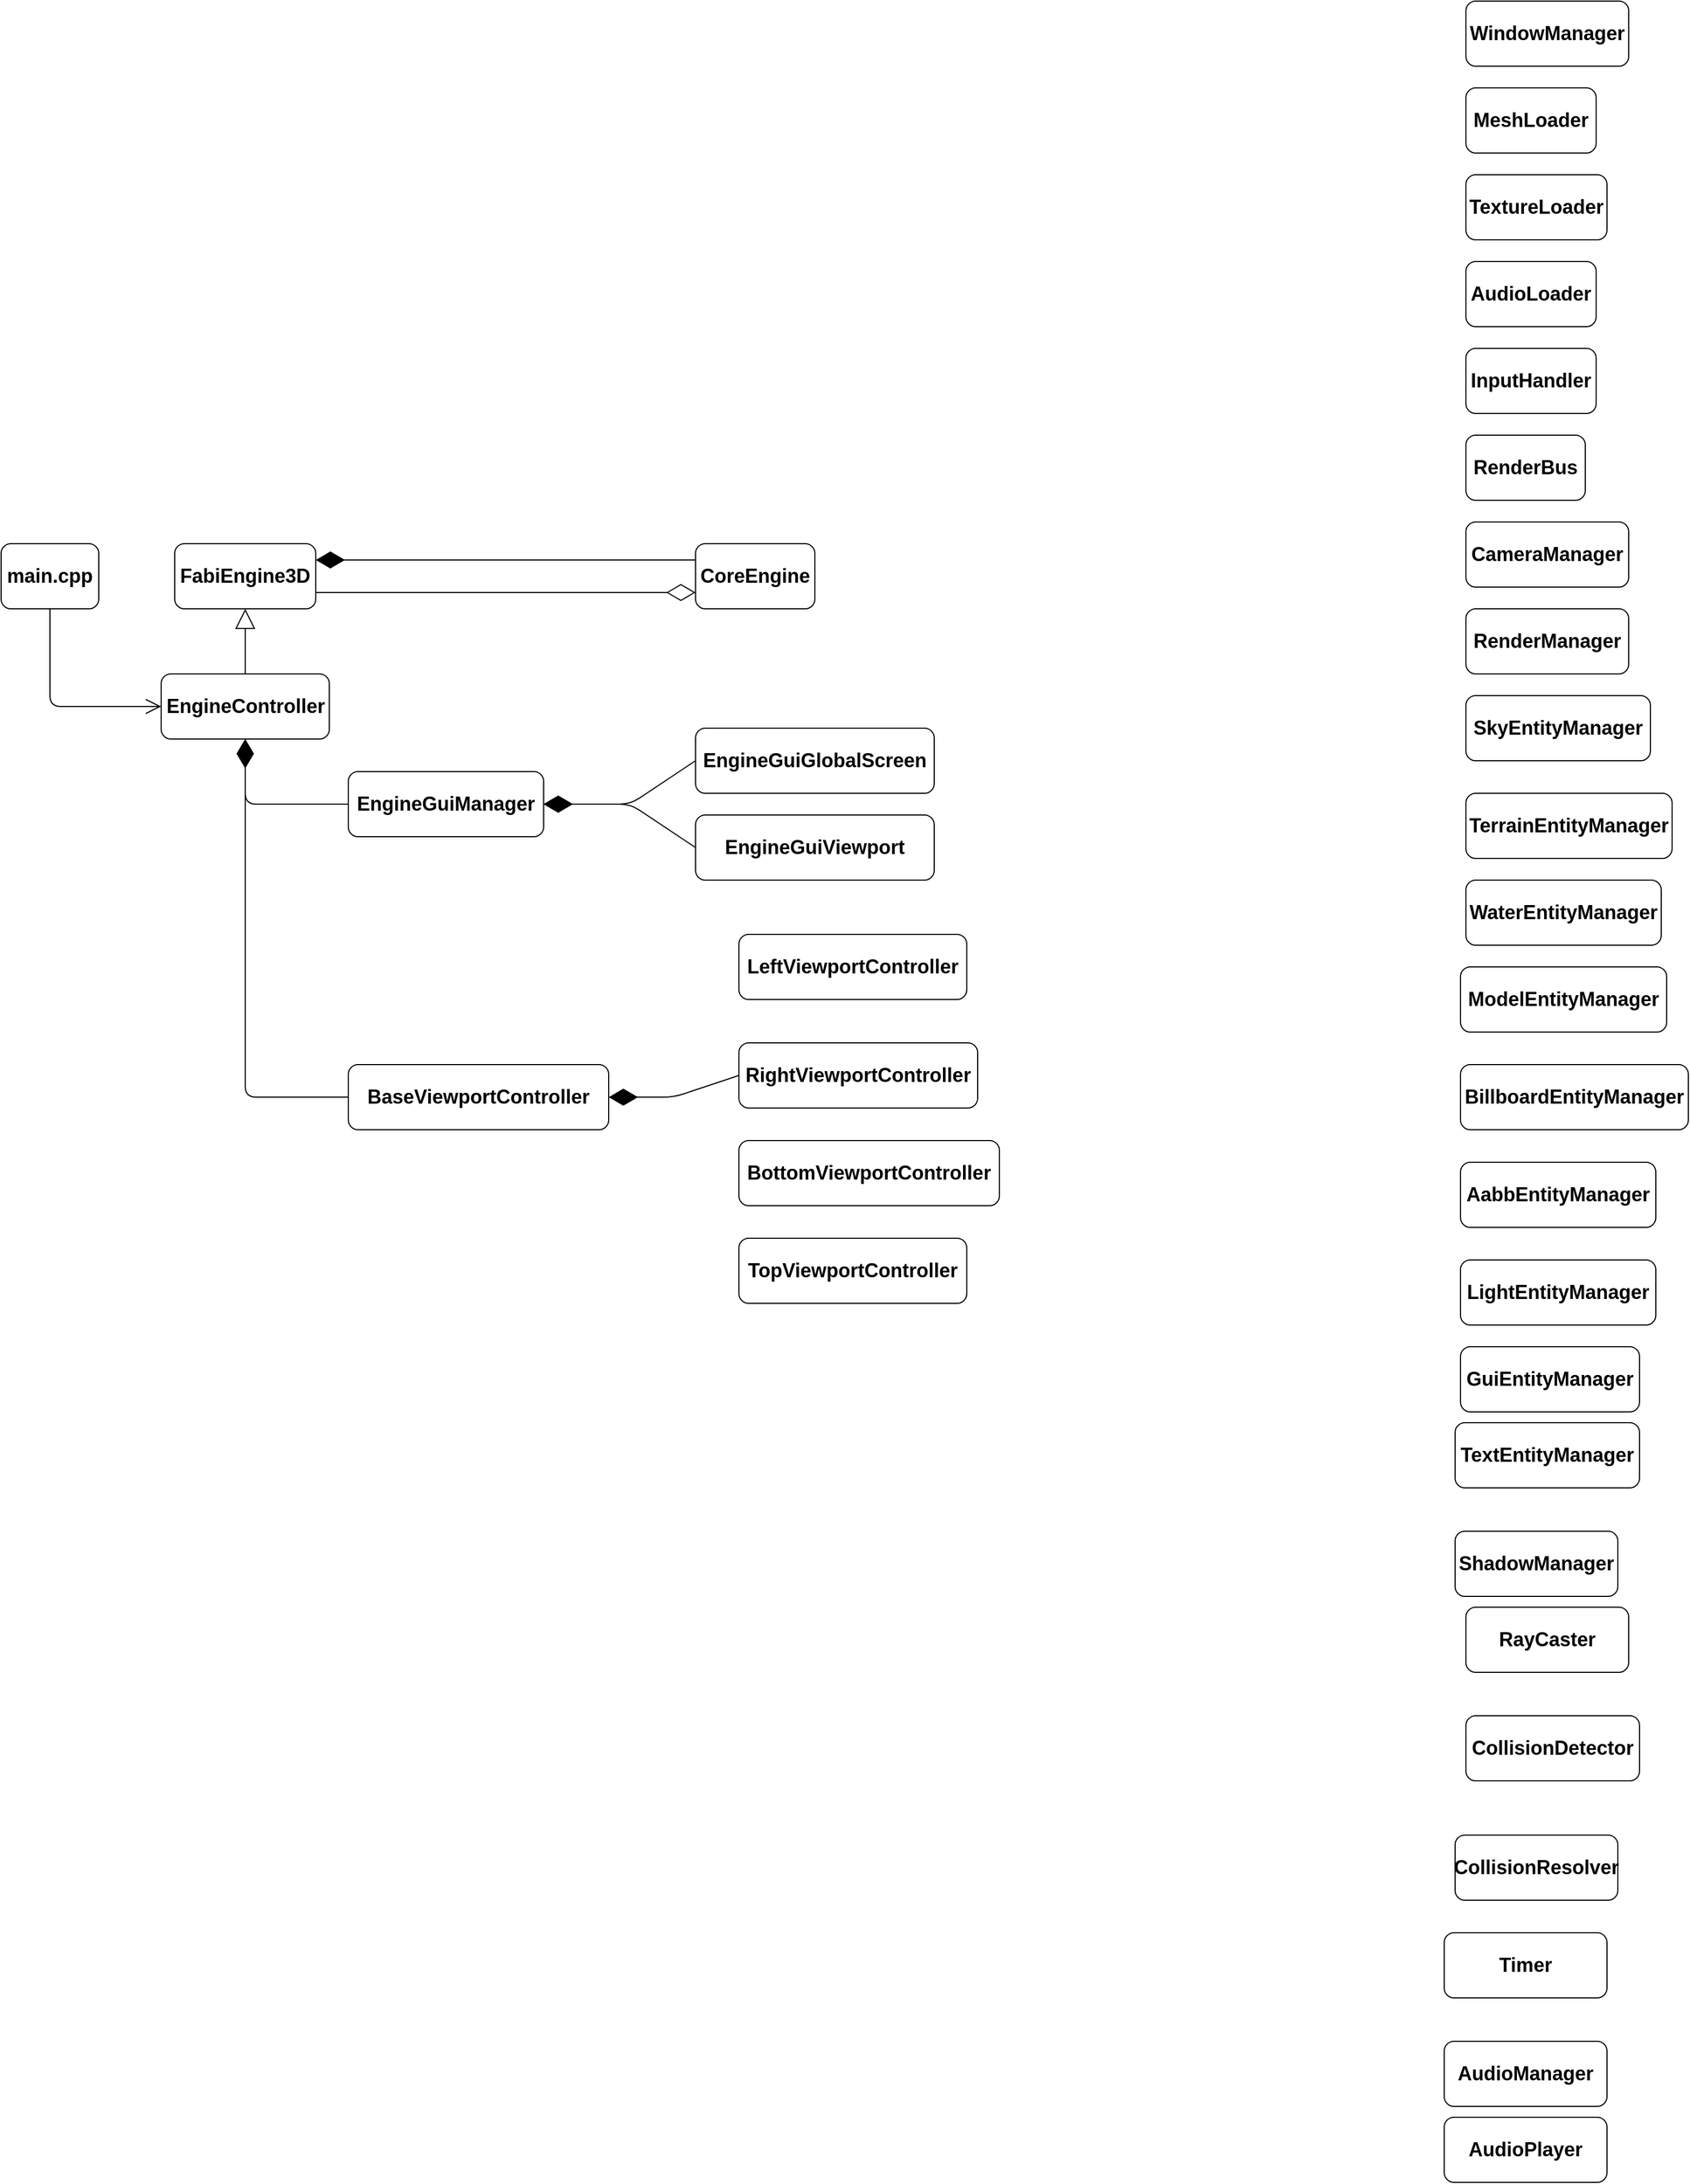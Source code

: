 <mxfile version="14.5.3" type="device"><diagram name="Page-1" id="e7e014a7-5840-1c2e-5031-d8a46d1fe8dd"><mxGraphModel dx="1826" dy="1609" grid="1" gridSize="10" guides="1" tooltips="1" connect="1" arrows="1" fold="1" page="1" pageScale="1" pageWidth="1169" pageHeight="826" background="#ffffff" math="0" shadow="0"><root><mxCell id="0"/><mxCell id="1" parent="0"/><mxCell id="YS6G8T7IbZ-uVp7ZMJby-51" value="&lt;b&gt;&lt;font style=&quot;font-size: 18px&quot;&gt;CoreEngine&lt;/font&gt;&lt;/b&gt;" style="rounded=1;whiteSpace=wrap;html=1;" parent="1" vertex="1"><mxGeometry x="680" y="40" width="110" height="60" as="geometry"/></mxCell><mxCell id="8hPMdPn7L1REahhcKgEg-1" value="&lt;span style=&quot;font-size: 18px&quot;&gt;&lt;b&gt;main.cpp&lt;/b&gt;&lt;/span&gt;" style="rounded=1;whiteSpace=wrap;html=1;" vertex="1" parent="1"><mxGeometry x="40" y="40" width="90" height="60" as="geometry"/></mxCell><mxCell id="8hPMdPn7L1REahhcKgEg-3" value="&lt;span style=&quot;font-size: 18px&quot;&gt;&lt;b&gt;EngineController&lt;/b&gt;&lt;/span&gt;" style="rounded=1;whiteSpace=wrap;html=1;" vertex="1" parent="1"><mxGeometry x="187.5" y="160" width="155" height="60" as="geometry"/></mxCell><mxCell id="8hPMdPn7L1REahhcKgEg-4" value="" style="endArrow=block;endSize=16;endFill=0;html=1;entryX=0.5;entryY=1;entryDx=0;entryDy=0;exitX=0.5;exitY=0;exitDx=0;exitDy=0;" edge="1" parent="1" source="8hPMdPn7L1REahhcKgEg-3" target="8hPMdPn7L1REahhcKgEg-5"><mxGeometry width="160" relative="1" as="geometry"><mxPoint x="350" y="200" as="sourcePoint"/><mxPoint x="265" y="90" as="targetPoint"/></mxGeometry></mxCell><mxCell id="8hPMdPn7L1REahhcKgEg-5" value="&lt;span style=&quot;font-size: 18px&quot;&gt;&lt;b&gt;FabiEngine3D&lt;/b&gt;&lt;/span&gt;" style="rounded=1;whiteSpace=wrap;html=1;" vertex="1" parent="1"><mxGeometry x="200" y="40" width="130" height="60" as="geometry"/></mxCell><mxCell id="8hPMdPn7L1REahhcKgEg-11" value="" style="endArrow=diamondThin;endFill=1;endSize=24;html=1;entryX=1;entryY=0.25;entryDx=0;entryDy=0;exitX=0;exitY=0.25;exitDx=0;exitDy=0;" edge="1" parent="1" source="YS6G8T7IbZ-uVp7ZMJby-51" target="8hPMdPn7L1REahhcKgEg-5"><mxGeometry width="160" relative="1" as="geometry"><mxPoint x="230" y="250" as="sourcePoint"/><mxPoint x="390" y="250" as="targetPoint"/></mxGeometry></mxCell><mxCell id="8hPMdPn7L1REahhcKgEg-12" value="" style="endArrow=diamondThin;endFill=0;endSize=24;html=1;exitX=1;exitY=0.75;exitDx=0;exitDy=0;entryX=0;entryY=0.75;entryDx=0;entryDy=0;" edge="1" parent="1" source="8hPMdPn7L1REahhcKgEg-5" target="YS6G8T7IbZ-uVp7ZMJby-51"><mxGeometry width="160" relative="1" as="geometry"><mxPoint x="360" y="170" as="sourcePoint"/><mxPoint x="500" y="250" as="targetPoint"/></mxGeometry></mxCell><mxCell id="8hPMdPn7L1REahhcKgEg-13" value="" style="endArrow=open;endFill=1;endSize=12;html=1;exitX=0.5;exitY=1;exitDx=0;exitDy=0;entryX=0;entryY=0.5;entryDx=0;entryDy=0;" edge="1" parent="1" source="8hPMdPn7L1REahhcKgEg-1" target="8hPMdPn7L1REahhcKgEg-3"><mxGeometry width="160" relative="1" as="geometry"><mxPoint x="80" y="100" as="sourcePoint"/><mxPoint x="240" y="100" as="targetPoint"/><Array as="points"><mxPoint x="85" y="190"/></Array></mxGeometry></mxCell><mxCell id="8hPMdPn7L1REahhcKgEg-14" value="&lt;b&gt;&lt;font style=&quot;font-size: 18px&quot;&gt;WindowManager&lt;/font&gt;&lt;/b&gt;" style="rounded=1;whiteSpace=wrap;html=1;" vertex="1" parent="1"><mxGeometry x="1390" y="-460" width="150" height="60" as="geometry"/></mxCell><mxCell id="8hPMdPn7L1REahhcKgEg-15" value="&lt;span style=&quot;font-size: 18px&quot;&gt;&lt;b&gt;EngineGuiManager&lt;/b&gt;&lt;/span&gt;" style="rounded=1;whiteSpace=wrap;html=1;" vertex="1" parent="1"><mxGeometry x="360" y="250" width="180" height="60" as="geometry"/></mxCell><mxCell id="8hPMdPn7L1REahhcKgEg-19" value="&lt;span style=&quot;font-size: 18px&quot;&gt;&lt;b&gt;LeftViewportController&lt;/b&gt;&lt;/span&gt;" style="rounded=1;whiteSpace=wrap;html=1;" vertex="1" parent="1"><mxGeometry x="720" y="400" width="210" height="60" as="geometry"/></mxCell><mxCell id="8hPMdPn7L1REahhcKgEg-20" value="&lt;span style=&quot;font-size: 18px&quot;&gt;&lt;b&gt;RightViewportController&lt;/b&gt;&lt;/span&gt;" style="rounded=1;whiteSpace=wrap;html=1;" vertex="1" parent="1"><mxGeometry x="720" y="500" width="220" height="60" as="geometry"/></mxCell><mxCell id="8hPMdPn7L1REahhcKgEg-21" value="&lt;span style=&quot;font-size: 18px&quot;&gt;&lt;b&gt;TopViewportController&lt;/b&gt;&lt;/span&gt;" style="rounded=1;whiteSpace=wrap;html=1;" vertex="1" parent="1"><mxGeometry x="720" y="680" width="210" height="60" as="geometry"/></mxCell><mxCell id="8hPMdPn7L1REahhcKgEg-22" value="&lt;span style=&quot;font-size: 18px&quot;&gt;&lt;b&gt;BaseViewportController&lt;/b&gt;&lt;/span&gt;" style="rounded=1;whiteSpace=wrap;html=1;" vertex="1" parent="1"><mxGeometry x="360" y="520" width="240" height="60" as="geometry"/></mxCell><mxCell id="8hPMdPn7L1REahhcKgEg-23" value="" style="endArrow=diamondThin;endFill=1;endSize=24;html=1;entryX=0.5;entryY=1;entryDx=0;entryDy=0;exitX=0;exitY=0.5;exitDx=0;exitDy=0;" edge="1" parent="1" source="8hPMdPn7L1REahhcKgEg-22" target="8hPMdPn7L1REahhcKgEg-3"><mxGeometry width="160" relative="1" as="geometry"><mxPoint x="170" y="360" as="sourcePoint"/><mxPoint x="330" y="360" as="targetPoint"/><Array as="points"><mxPoint x="265" y="550"/></Array></mxGeometry></mxCell><mxCell id="8hPMdPn7L1REahhcKgEg-27" value="" style="endArrow=diamondThin;endFill=1;endSize=24;html=1;entryX=0.5;entryY=1;entryDx=0;entryDy=0;exitX=0;exitY=0.5;exitDx=0;exitDy=0;" edge="1" parent="1" source="8hPMdPn7L1REahhcKgEg-15" target="8hPMdPn7L1REahhcKgEg-3"><mxGeometry width="160" relative="1" as="geometry"><mxPoint x="120" y="370" as="sourcePoint"/><mxPoint x="280" y="370" as="targetPoint"/><Array as="points"><mxPoint x="265" y="280"/></Array></mxGeometry></mxCell><mxCell id="8hPMdPn7L1REahhcKgEg-28" value="&lt;span style=&quot;font-size: 18px&quot;&gt;&lt;b&gt;MeshLoader&lt;/b&gt;&lt;/span&gt;" style="rounded=1;whiteSpace=wrap;html=1;" vertex="1" parent="1"><mxGeometry x="1390" y="-380" width="120" height="60" as="geometry"/></mxCell><mxCell id="8hPMdPn7L1REahhcKgEg-29" value="&lt;b&gt;&lt;font style=&quot;font-size: 18px&quot;&gt;AudioLoader&lt;/font&gt;&lt;/b&gt;" style="rounded=1;whiteSpace=wrap;html=1;" vertex="1" parent="1"><mxGeometry x="1390" y="-220" width="120" height="60" as="geometry"/></mxCell><mxCell id="8hPMdPn7L1REahhcKgEg-30" value="&lt;span style=&quot;font-size: 18px&quot;&gt;&lt;b&gt;TextureLoader&lt;/b&gt;&lt;/span&gt;" style="rounded=1;whiteSpace=wrap;html=1;" vertex="1" parent="1"><mxGeometry x="1390" y="-300" width="130" height="60" as="geometry"/></mxCell><mxCell id="8hPMdPn7L1REahhcKgEg-31" value="&lt;b&gt;&lt;font style=&quot;font-size: 18px&quot;&gt;InputHandler&lt;/font&gt;&lt;/b&gt;" style="rounded=1;whiteSpace=wrap;html=1;" vertex="1" parent="1"><mxGeometry x="1390" y="-140" width="120" height="60" as="geometry"/></mxCell><mxCell id="8hPMdPn7L1REahhcKgEg-32" value="&lt;span style=&quot;font-size: 18px&quot;&gt;&lt;b&gt;RenderBus&lt;/b&gt;&lt;/span&gt;" style="rounded=1;whiteSpace=wrap;html=1;" vertex="1" parent="1"><mxGeometry x="1390" y="-60" width="110" height="60" as="geometry"/></mxCell><mxCell id="8hPMdPn7L1REahhcKgEg-33" value="&lt;span style=&quot;font-size: 18px&quot;&gt;&lt;b&gt;CameraManager&lt;/b&gt;&lt;/span&gt;" style="rounded=1;whiteSpace=wrap;html=1;" vertex="1" parent="1"><mxGeometry x="1390" y="20" width="150" height="60" as="geometry"/></mxCell><mxCell id="8hPMdPn7L1REahhcKgEg-34" value="&lt;span style=&quot;font-size: 18px&quot;&gt;&lt;b&gt;RenderManager&lt;/b&gt;&lt;/span&gt;" style="rounded=1;whiteSpace=wrap;html=1;" vertex="1" parent="1"><mxGeometry x="1390" y="100" width="150" height="60" as="geometry"/></mxCell><mxCell id="8hPMdPn7L1REahhcKgEg-35" value="&lt;span style=&quot;font-size: 18px&quot;&gt;&lt;b&gt;SkyEntityManager&lt;/b&gt;&lt;/span&gt;" style="rounded=1;whiteSpace=wrap;html=1;" vertex="1" parent="1"><mxGeometry x="1390" y="180" width="170" height="60" as="geometry"/></mxCell><mxCell id="8hPMdPn7L1REahhcKgEg-36" value="&lt;span style=&quot;font-size: 18px&quot;&gt;&lt;b&gt;TerrainEntityManager&lt;/b&gt;&lt;/span&gt;" style="rounded=1;whiteSpace=wrap;html=1;" vertex="1" parent="1"><mxGeometry x="1390" y="270" width="190" height="60" as="geometry"/></mxCell><mxCell id="8hPMdPn7L1REahhcKgEg-37" value="&lt;span style=&quot;font-size: 18px&quot;&gt;&lt;b&gt;WaterEntityManager&lt;/b&gt;&lt;/span&gt;" style="rounded=1;whiteSpace=wrap;html=1;" vertex="1" parent="1"><mxGeometry x="1390" y="350" width="180" height="60" as="geometry"/></mxCell><mxCell id="8hPMdPn7L1REahhcKgEg-38" value="&lt;span style=&quot;font-size: 18px&quot;&gt;&lt;b&gt;ModelEntityManager&lt;/b&gt;&lt;/span&gt;" style="rounded=1;whiteSpace=wrap;html=1;" vertex="1" parent="1"><mxGeometry x="1385" y="430" width="190" height="60" as="geometry"/></mxCell><mxCell id="8hPMdPn7L1REahhcKgEg-39" value="&lt;span style=&quot;font-size: 18px&quot;&gt;&lt;b&gt;BillboardEntityManager&lt;/b&gt;&lt;/span&gt;" style="rounded=1;whiteSpace=wrap;html=1;" vertex="1" parent="1"><mxGeometry x="1385" y="520" width="210" height="60" as="geometry"/></mxCell><mxCell id="8hPMdPn7L1REahhcKgEg-40" value="&lt;span style=&quot;font-size: 18px&quot;&gt;&lt;b&gt;AabbEntityManager&lt;/b&gt;&lt;/span&gt;" style="rounded=1;whiteSpace=wrap;html=1;" vertex="1" parent="1"><mxGeometry x="1385" y="610" width="180" height="60" as="geometry"/></mxCell><mxCell id="8hPMdPn7L1REahhcKgEg-41" value="&lt;span style=&quot;font-size: 18px&quot;&gt;&lt;b&gt;GuiEntityManager&lt;/b&gt;&lt;/span&gt;" style="rounded=1;whiteSpace=wrap;html=1;" vertex="1" parent="1"><mxGeometry x="1385" y="780" width="165" height="60" as="geometry"/></mxCell><mxCell id="8hPMdPn7L1REahhcKgEg-42" value="&lt;span style=&quot;font-size: 18px&quot;&gt;&lt;b&gt;LightEntityManager&lt;/b&gt;&lt;/span&gt;" style="rounded=1;whiteSpace=wrap;html=1;" vertex="1" parent="1"><mxGeometry x="1385" y="700" width="180" height="60" as="geometry"/></mxCell><mxCell id="8hPMdPn7L1REahhcKgEg-43" value="&lt;span style=&quot;font-size: 18px&quot;&gt;&lt;b&gt;TextEntityManager&lt;/b&gt;&lt;/span&gt;" style="rounded=1;whiteSpace=wrap;html=1;" vertex="1" parent="1"><mxGeometry x="1380" y="850" width="170" height="60" as="geometry"/></mxCell><mxCell id="8hPMdPn7L1REahhcKgEg-44" value="&lt;span style=&quot;font-size: 18px&quot;&gt;&lt;b&gt;ShadowManager&lt;/b&gt;&lt;/span&gt;" style="rounded=1;whiteSpace=wrap;html=1;" vertex="1" parent="1"><mxGeometry x="1380" y="950" width="150" height="60" as="geometry"/></mxCell><mxCell id="8hPMdPn7L1REahhcKgEg-45" value="&lt;span style=&quot;font-size: 18px&quot;&gt;&lt;b&gt;RayCaster&lt;/b&gt;&lt;/span&gt;" style="rounded=1;whiteSpace=wrap;html=1;" vertex="1" parent="1"><mxGeometry x="1390" y="1020" width="150" height="60" as="geometry"/></mxCell><mxCell id="8hPMdPn7L1REahhcKgEg-46" value="&lt;span style=&quot;font-size: 18px&quot;&gt;&lt;b&gt;CollisionDetector&lt;/b&gt;&lt;/span&gt;" style="rounded=1;whiteSpace=wrap;html=1;" vertex="1" parent="1"><mxGeometry x="1390" y="1120" width="160" height="60" as="geometry"/></mxCell><mxCell id="8hPMdPn7L1REahhcKgEg-47" value="&lt;span style=&quot;font-size: 18px&quot;&gt;&lt;b&gt;CollisionResolver&lt;/b&gt;&lt;/span&gt;" style="rounded=1;whiteSpace=wrap;html=1;" vertex="1" parent="1"><mxGeometry x="1380" y="1230" width="150" height="60" as="geometry"/></mxCell><mxCell id="8hPMdPn7L1REahhcKgEg-48" value="&lt;span style=&quot;font-size: 18px&quot;&gt;&lt;b&gt;Timer&lt;/b&gt;&lt;/span&gt;" style="rounded=1;whiteSpace=wrap;html=1;" vertex="1" parent="1"><mxGeometry x="1370" y="1320" width="150" height="60" as="geometry"/></mxCell><mxCell id="8hPMdPn7L1REahhcKgEg-49" value="&lt;span style=&quot;font-size: 18px&quot;&gt;&lt;b&gt;AudioManager&lt;/b&gt;&lt;/span&gt;" style="rounded=1;whiteSpace=wrap;html=1;" vertex="1" parent="1"><mxGeometry x="1370" y="1420" width="150" height="60" as="geometry"/></mxCell><mxCell id="8hPMdPn7L1REahhcKgEg-50" value="&lt;span style=&quot;font-size: 18px&quot;&gt;&lt;b&gt;AudioPlayer&lt;/b&gt;&lt;/span&gt;" style="rounded=1;whiteSpace=wrap;html=1;" vertex="1" parent="1"><mxGeometry x="1370" y="1490" width="150" height="60" as="geometry"/></mxCell><mxCell id="8hPMdPn7L1REahhcKgEg-52" value="&lt;span style=&quot;font-size: 18px&quot;&gt;&lt;b&gt;EngineGuiGlobalScreen&lt;/b&gt;&lt;/span&gt;" style="rounded=1;whiteSpace=wrap;html=1;" vertex="1" parent="1"><mxGeometry x="680" y="210" width="220" height="60" as="geometry"/></mxCell><mxCell id="8hPMdPn7L1REahhcKgEg-53" value="&lt;span style=&quot;font-size: 18px&quot;&gt;&lt;b&gt;EngineGuiViewport&lt;/b&gt;&lt;/span&gt;" style="rounded=1;whiteSpace=wrap;html=1;" vertex="1" parent="1"><mxGeometry x="680" y="290" width="220" height="60" as="geometry"/></mxCell><mxCell id="8hPMdPn7L1REahhcKgEg-54" value="" style="endArrow=diamondThin;endFill=1;endSize=24;html=1;entryX=1;entryY=0.5;entryDx=0;entryDy=0;exitX=0;exitY=0.5;exitDx=0;exitDy=0;" edge="1" parent="1" source="8hPMdPn7L1REahhcKgEg-52" target="8hPMdPn7L1REahhcKgEg-15"><mxGeometry width="160" relative="1" as="geometry"><mxPoint x="680" y="240" as="sourcePoint"/><mxPoint x="830" y="290" as="targetPoint"/><Array as="points"><mxPoint x="620" y="280"/></Array></mxGeometry></mxCell><mxCell id="8hPMdPn7L1REahhcKgEg-55" value="" style="endArrow=diamondThin;endFill=1;endSize=24;html=1;entryX=1;entryY=0.5;entryDx=0;entryDy=0;exitX=0;exitY=0.5;exitDx=0;exitDy=0;" edge="1" parent="1" source="8hPMdPn7L1REahhcKgEg-53" target="8hPMdPn7L1REahhcKgEg-15"><mxGeometry width="160" relative="1" as="geometry"><mxPoint x="660" y="410" as="sourcePoint"/><mxPoint x="820" y="410" as="targetPoint"/><Array as="points"><mxPoint x="620" y="280"/></Array></mxGeometry></mxCell><mxCell id="8hPMdPn7L1REahhcKgEg-57" value="&lt;span style=&quot;font-size: 18px&quot;&gt;&lt;b&gt;BottomViewportController&lt;/b&gt;&lt;/span&gt;" style="rounded=1;whiteSpace=wrap;html=1;" vertex="1" parent="1"><mxGeometry x="720" y="590" width="240" height="60" as="geometry"/></mxCell><mxCell id="8hPMdPn7L1REahhcKgEg-58" value="" style="endArrow=diamondThin;endFill=1;endSize=24;html=1;entryX=1;entryY=0.5;entryDx=0;entryDy=0;exitX=0;exitY=0.5;exitDx=0;exitDy=0;" edge="1" parent="1" source="8hPMdPn7L1REahhcKgEg-20" target="8hPMdPn7L1REahhcKgEg-22"><mxGeometry width="160" relative="1" as="geometry"><mxPoint x="510" y="650" as="sourcePoint"/><mxPoint x="670" y="650" as="targetPoint"/><Array as="points"><mxPoint x="660" y="550"/></Array></mxGeometry></mxCell></root></mxGraphModel></diagram></mxfile>